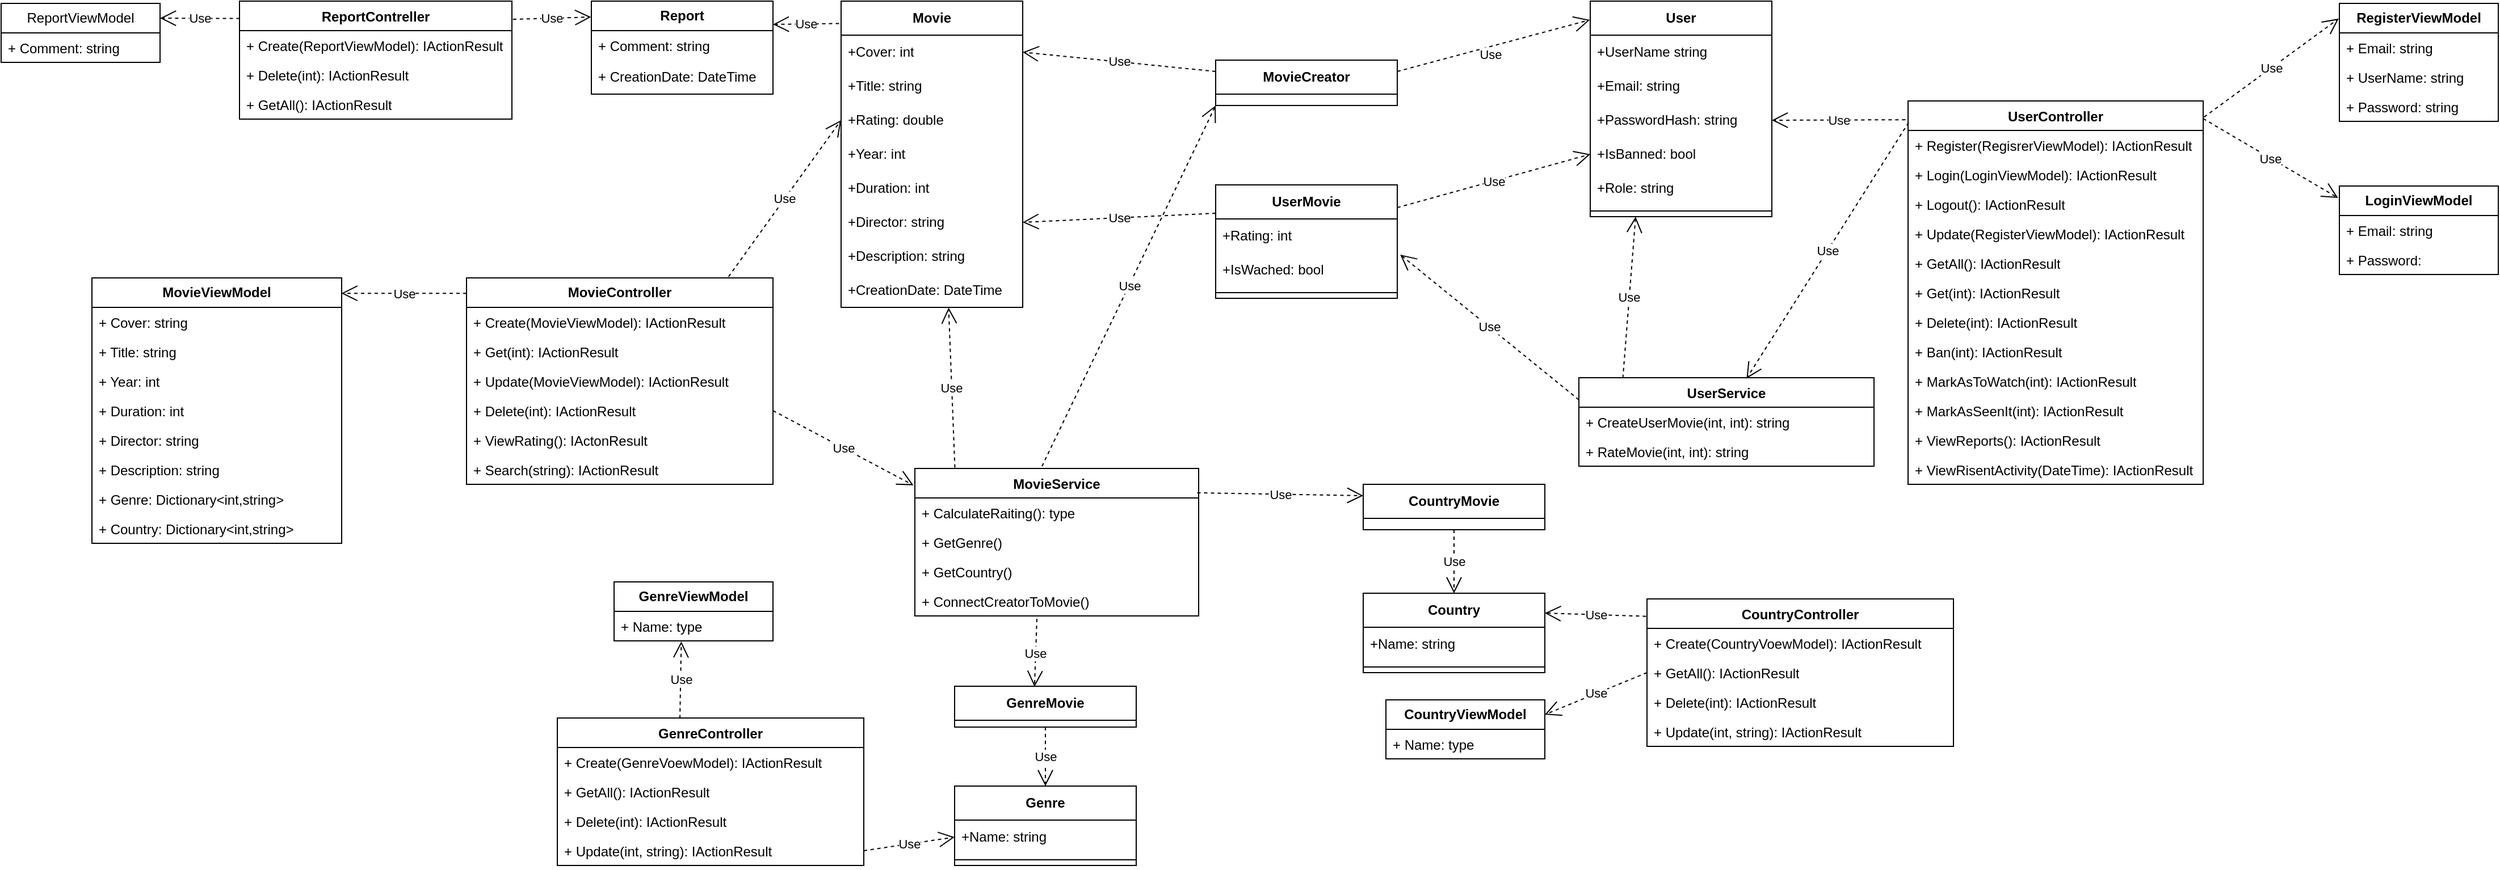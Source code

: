 <mxfile>
    <diagram id="dqAwI21ptG_BoxTXhNec" name="Page-1">
        <mxGraphModel dx="4028" dy="1878" grid="1" gridSize="10" guides="1" tooltips="1" connect="1" arrows="1" fold="1" page="1" pageScale="1" pageWidth="850" pageHeight="1100" math="0" shadow="0" adaptiveColors="simple">
            <root>
                <mxCell id="0"/>
                <mxCell id="1" parent="0"/>
                <mxCell id="2" value="&lt;b&gt;User&lt;/b&gt;" style="swimlane;fontStyle=0;childLayout=stackLayout;horizontal=1;startSize=30;horizontalStack=0;resizeParent=1;resizeParentMax=0;resizeLast=0;collapsible=1;marginBottom=0;whiteSpace=wrap;html=1;" parent="1" vertex="1">
                    <mxGeometry x="-520" y="-82" width="160" height="190" as="geometry"/>
                </mxCell>
                <mxCell id="4" value="+UserName string" style="text;strokeColor=none;fillColor=none;align=left;verticalAlign=middle;spacingLeft=4;spacingRight=4;overflow=hidden;points=[[0,0.5],[1,0.5]];portConstraint=eastwest;rotatable=0;whiteSpace=wrap;html=1;" parent="2" vertex="1">
                    <mxGeometry y="30" width="160" height="30" as="geometry"/>
                </mxCell>
                <mxCell id="6" value="+Email: string" style="text;strokeColor=none;fillColor=none;align=left;verticalAlign=middle;spacingLeft=4;spacingRight=4;overflow=hidden;points=[[0,0.5],[1,0.5]];portConstraint=eastwest;rotatable=0;whiteSpace=wrap;html=1;" parent="2" vertex="1">
                    <mxGeometry y="60" width="160" height="30" as="geometry"/>
                </mxCell>
                <mxCell id="5" value="+PasswordHash: string" style="text;strokeColor=none;fillColor=none;align=left;verticalAlign=middle;spacingLeft=4;spacingRight=4;overflow=hidden;points=[[0,0.5],[1,0.5]];portConstraint=eastwest;rotatable=0;whiteSpace=wrap;html=1;" parent="2" vertex="1">
                    <mxGeometry y="90" width="160" height="30" as="geometry"/>
                </mxCell>
                <mxCell id="7" value="+IsBanned: bool" style="text;strokeColor=none;fillColor=none;align=left;verticalAlign=middle;spacingLeft=4;spacingRight=4;overflow=hidden;points=[[0,0.5],[1,0.5]];portConstraint=eastwest;rotatable=0;whiteSpace=wrap;html=1;" parent="2" vertex="1">
                    <mxGeometry y="120" width="160" height="30" as="geometry"/>
                </mxCell>
                <mxCell id="28" value="+Role: string" style="text;strokeColor=none;fillColor=none;align=left;verticalAlign=middle;spacingLeft=4;spacingRight=4;overflow=hidden;points=[[0,0.5],[1,0.5]];portConstraint=eastwest;rotatable=0;whiteSpace=wrap;html=1;" parent="2" vertex="1">
                    <mxGeometry y="150" width="160" height="30" as="geometry"/>
                </mxCell>
                <mxCell id="66" value="" style="line;strokeWidth=1;rotatable=0;dashed=0;labelPosition=right;align=left;verticalAlign=middle;spacingTop=0;spacingLeft=6;points=[];portConstraint=eastwest;" parent="2" vertex="1">
                    <mxGeometry y="180" width="160" height="10" as="geometry"/>
                </mxCell>
                <mxCell id="8" value="&lt;b&gt;Movie&lt;/b&gt;" style="swimlane;fontStyle=0;childLayout=stackLayout;horizontal=1;startSize=30;horizontalStack=0;resizeParent=1;resizeParentMax=0;resizeLast=0;collapsible=1;marginBottom=0;whiteSpace=wrap;html=1;" parent="1" vertex="1">
                    <mxGeometry x="-1180" y="-82" width="160" height="270" as="geometry"/>
                </mxCell>
                <mxCell id="17" value="+Cover: int" style="text;strokeColor=none;fillColor=none;align=left;verticalAlign=middle;spacingLeft=4;spacingRight=4;overflow=hidden;points=[[0,0.5],[1,0.5]];portConstraint=eastwest;rotatable=0;whiteSpace=wrap;html=1;" parent="8" vertex="1">
                    <mxGeometry y="30" width="160" height="30" as="geometry"/>
                </mxCell>
                <mxCell id="10" value="+Title: string" style="text;strokeColor=none;fillColor=none;align=left;verticalAlign=middle;spacingLeft=4;spacingRight=4;overflow=hidden;points=[[0,0.5],[1,0.5]];portConstraint=eastwest;rotatable=0;whiteSpace=wrap;html=1;" parent="8" vertex="1">
                    <mxGeometry y="60" width="160" height="30" as="geometry"/>
                </mxCell>
                <mxCell id="16" value="+Rating: double" style="text;strokeColor=none;fillColor=none;align=left;verticalAlign=middle;spacingLeft=4;spacingRight=4;overflow=hidden;points=[[0,0.5],[1,0.5]];portConstraint=eastwest;rotatable=0;whiteSpace=wrap;html=1;" parent="8" vertex="1">
                    <mxGeometry y="90" width="160" height="30" as="geometry"/>
                </mxCell>
                <mxCell id="14" value="+Year: int" style="text;strokeColor=none;fillColor=none;align=left;verticalAlign=middle;spacingLeft=4;spacingRight=4;overflow=hidden;points=[[0,0.5],[1,0.5]];portConstraint=eastwest;rotatable=0;whiteSpace=wrap;html=1;" parent="8" vertex="1">
                    <mxGeometry y="120" width="160" height="30" as="geometry"/>
                </mxCell>
                <mxCell id="19" value="+Duration: int" style="text;strokeColor=none;fillColor=none;align=left;verticalAlign=middle;spacingLeft=4;spacingRight=4;overflow=hidden;points=[[0,0.5],[1,0.5]];portConstraint=eastwest;rotatable=0;whiteSpace=wrap;html=1;" parent="8" vertex="1">
                    <mxGeometry y="150" width="160" height="30" as="geometry"/>
                </mxCell>
                <mxCell id="13" value="+Director: string" style="text;strokeColor=none;fillColor=none;align=left;verticalAlign=middle;spacingLeft=4;spacingRight=4;overflow=hidden;points=[[0,0.5],[1,0.5]];portConstraint=eastwest;rotatable=0;whiteSpace=wrap;html=1;" parent="8" vertex="1">
                    <mxGeometry y="180" width="160" height="30" as="geometry"/>
                </mxCell>
                <mxCell id="11" value="+Description: string" style="text;strokeColor=none;fillColor=none;align=left;verticalAlign=middle;spacingLeft=4;spacingRight=4;overflow=hidden;points=[[0,0.5],[1,0.5]];portConstraint=eastwest;rotatable=0;whiteSpace=wrap;html=1;" parent="8" vertex="1">
                    <mxGeometry y="210" width="160" height="30" as="geometry"/>
                </mxCell>
                <mxCell id="171" value="+CreationDate: DateTime" style="text;strokeColor=none;fillColor=none;align=left;verticalAlign=middle;spacingLeft=4;spacingRight=4;overflow=hidden;points=[[0,0.5],[1,0.5]];portConstraint=eastwest;rotatable=0;whiteSpace=wrap;html=1;" parent="8" vertex="1">
                    <mxGeometry y="240" width="160" height="30" as="geometry"/>
                </mxCell>
                <mxCell id="20" value="&lt;b&gt;UserMovie&lt;/b&gt;" style="swimlane;fontStyle=0;childLayout=stackLayout;horizontal=1;startSize=30;horizontalStack=0;resizeParent=1;resizeParentMax=0;resizeLast=0;collapsible=1;marginBottom=0;whiteSpace=wrap;html=1;" parent="1" vertex="1">
                    <mxGeometry x="-850" y="80" width="160" height="100" as="geometry"/>
                </mxCell>
                <mxCell id="61" value="+Ra&lt;span style=&quot;background-color: transparent;&quot;&gt;ting: int&lt;/span&gt;" style="text;strokeColor=none;fillColor=none;align=left;verticalAlign=middle;spacingLeft=4;spacingRight=4;overflow=hidden;points=[[0,0.5],[1,0.5]];portConstraint=eastwest;rotatable=0;whiteSpace=wrap;html=1;" parent="20" vertex="1">
                    <mxGeometry y="30" width="160" height="30" as="geometry"/>
                </mxCell>
                <mxCell id="59" value="+IsWached: bool" style="text;strokeColor=none;fillColor=none;align=left;verticalAlign=middle;spacingLeft=4;spacingRight=4;overflow=hidden;points=[[0,0.5],[1,0.5]];portConstraint=eastwest;rotatable=0;whiteSpace=wrap;html=1;" parent="20" vertex="1">
                    <mxGeometry y="60" width="160" height="30" as="geometry"/>
                </mxCell>
                <mxCell id="84" value="" style="line;strokeWidth=1;rotatable=0;dashed=0;labelPosition=right;align=left;verticalAlign=middle;spacingTop=0;spacingLeft=6;points=[];portConstraint=eastwest;" parent="20" vertex="1">
                    <mxGeometry y="90" width="160" height="10" as="geometry"/>
                </mxCell>
                <mxCell id="33" value="&lt;b&gt;Genre&lt;/b&gt;" style="swimlane;fontStyle=0;childLayout=stackLayout;horizontal=1;startSize=30;horizontalStack=0;resizeParent=1;resizeParentMax=0;resizeLast=0;collapsible=1;marginBottom=0;whiteSpace=wrap;html=1;" parent="1" vertex="1">
                    <mxGeometry x="-1080" y="610" width="160" height="70" as="geometry"/>
                </mxCell>
                <mxCell id="35" value="+Name: string" style="text;strokeColor=none;fillColor=none;align=left;verticalAlign=middle;spacingLeft=4;spacingRight=4;overflow=hidden;points=[[0,0.5],[1,0.5]];portConstraint=eastwest;rotatable=0;whiteSpace=wrap;html=1;" parent="33" vertex="1">
                    <mxGeometry y="30" width="160" height="30" as="geometry"/>
                </mxCell>
                <mxCell id="91" value="" style="line;strokeWidth=1;rotatable=0;dashed=0;labelPosition=right;align=left;verticalAlign=middle;spacingTop=0;spacingLeft=6;points=[];portConstraint=eastwest;" parent="33" vertex="1">
                    <mxGeometry y="60" width="160" height="10" as="geometry"/>
                </mxCell>
                <mxCell id="98" value="&lt;b&gt;MovieController&lt;/b&gt;" style="swimlane;fontStyle=0;childLayout=stackLayout;horizontal=1;startSize=26;fillColor=none;horizontalStack=0;resizeParent=1;resizeParentMax=0;resizeLast=0;collapsible=1;marginBottom=0;whiteSpace=wrap;html=1;" parent="1" vertex="1">
                    <mxGeometry x="-1510" y="162" width="270" height="182" as="geometry"/>
                </mxCell>
                <mxCell id="99" value="+ Create(MovieViewModel): IActionResult" style="text;strokeColor=none;fillColor=none;align=left;verticalAlign=top;spacingLeft=4;spacingRight=4;overflow=hidden;rotatable=0;points=[[0,0.5],[1,0.5]];portConstraint=eastwest;whiteSpace=wrap;html=1;" parent="98" vertex="1">
                    <mxGeometry y="26" width="270" height="26" as="geometry"/>
                </mxCell>
                <mxCell id="100" value="+ Get(int): IActionResult" style="text;strokeColor=none;fillColor=none;align=left;verticalAlign=top;spacingLeft=4;spacingRight=4;overflow=hidden;rotatable=0;points=[[0,0.5],[1,0.5]];portConstraint=eastwest;whiteSpace=wrap;html=1;" parent="98" vertex="1">
                    <mxGeometry y="52" width="270" height="26" as="geometry"/>
                </mxCell>
                <mxCell id="101" value="+ Update(&lt;span style=&quot;color: rgb(0, 0, 0);&quot;&gt;MovieViewModel&lt;/span&gt;): IActionResult" style="text;strokeColor=none;fillColor=none;align=left;verticalAlign=top;spacingLeft=4;spacingRight=4;overflow=hidden;rotatable=0;points=[[0,0.5],[1,0.5]];portConstraint=eastwest;whiteSpace=wrap;html=1;" parent="98" vertex="1">
                    <mxGeometry y="78" width="270" height="26" as="geometry"/>
                </mxCell>
                <mxCell id="102" value="+ Delete&lt;span style=&quot;font-family: monospace; font-size: 0px; text-wrap-mode: nowrap;&quot;&gt;%3CmxGraphModel%3E%3Croot%3E%3CmxCell%20id%3D%220%22%2F%3E%3CmxCell%20id%3D%221%22%20parent%3D%220%22%2F%3E%3CmxCell%20id%3D%222%22%20value%3D%22%2B%20Update()%3A%20IActionResult%22%20style%3D%22text%3BstrokeColor%3Dnone%3BfillColor%3Dnone%3Balign%3Dleft%3BverticalAlign%3Dtop%3BspacingLeft%3D4%3BspacingRight%3D4%3Boverflow%3Dhidden%3Brotatable%3D0%3Bpoints%3D%5B%5B0%2C0.5%5D%2C%5B1%2C0.5%5D%5D%3BportConstraint%3Deastwest%3BwhiteSpace%3Dwrap%3Bhtml%3D1%3B%22%20vertex%3D%221%22%20parent%3D%221%22%3E%3CmxGeometry%20x%3D%22-800%22%20y%3D%22518%22%20width%3D%22160%22%20height%3D%2226%22%20as%3D%22geometry%22%2F%3E%3C%2FmxCell%3E%3C%2Froot%3E%3C%2FmxGraphModel%3E&lt;/span&gt;(int): IActionResult" style="text;strokeColor=none;fillColor=none;align=left;verticalAlign=top;spacingLeft=4;spacingRight=4;overflow=hidden;rotatable=0;points=[[0,0.5],[1,0.5]];portConstraint=eastwest;whiteSpace=wrap;html=1;" parent="98" vertex="1">
                    <mxGeometry y="104" width="270" height="26" as="geometry"/>
                </mxCell>
                <mxCell id="103" value="+ ViewRating(): IActonResult" style="text;strokeColor=none;fillColor=none;align=left;verticalAlign=top;spacingLeft=4;spacingRight=4;overflow=hidden;rotatable=0;points=[[0,0.5],[1,0.5]];portConstraint=eastwest;whiteSpace=wrap;html=1;" parent="98" vertex="1">
                    <mxGeometry y="130" width="270" height="26" as="geometry"/>
                </mxCell>
                <mxCell id="104" value="+ Search(string): IActionResult" style="text;strokeColor=none;fillColor=none;align=left;verticalAlign=top;spacingLeft=4;spacingRight=4;overflow=hidden;rotatable=0;points=[[0,0.5],[1,0.5]];portConstraint=eastwest;whiteSpace=wrap;html=1;" parent="98" vertex="1">
                    <mxGeometry y="156" width="270" height="26" as="geometry"/>
                </mxCell>
                <mxCell id="105" value="&lt;b&gt;MovieViewModel&lt;/b&gt;" style="swimlane;fontStyle=0;childLayout=stackLayout;horizontal=1;startSize=26;fillColor=none;horizontalStack=0;resizeParent=1;resizeParentMax=0;resizeLast=0;collapsible=1;marginBottom=0;whiteSpace=wrap;html=1;" parent="1" vertex="1">
                    <mxGeometry x="-1840" y="162" width="220" height="234" as="geometry"/>
                </mxCell>
                <mxCell id="106" value="+ Cover: string" style="text;strokeColor=none;fillColor=none;align=left;verticalAlign=top;spacingLeft=4;spacingRight=4;overflow=hidden;rotatable=0;points=[[0,0.5],[1,0.5]];portConstraint=eastwest;whiteSpace=wrap;html=1;" parent="105" vertex="1">
                    <mxGeometry y="26" width="220" height="26" as="geometry"/>
                </mxCell>
                <mxCell id="107" value="+ Title: string" style="text;strokeColor=none;fillColor=none;align=left;verticalAlign=top;spacingLeft=4;spacingRight=4;overflow=hidden;rotatable=0;points=[[0,0.5],[1,0.5]];portConstraint=eastwest;whiteSpace=wrap;html=1;" parent="105" vertex="1">
                    <mxGeometry y="52" width="220" height="26" as="geometry"/>
                </mxCell>
                <mxCell id="108" value="+ Year: int" style="text;strokeColor=none;fillColor=none;align=left;verticalAlign=top;spacingLeft=4;spacingRight=4;overflow=hidden;rotatable=0;points=[[0,0.5],[1,0.5]];portConstraint=eastwest;whiteSpace=wrap;html=1;" parent="105" vertex="1">
                    <mxGeometry y="78" width="220" height="26" as="geometry"/>
                </mxCell>
                <mxCell id="112" value="+ Duration: int" style="text;strokeColor=none;fillColor=none;align=left;verticalAlign=top;spacingLeft=4;spacingRight=4;overflow=hidden;rotatable=0;points=[[0,0.5],[1,0.5]];portConstraint=eastwest;whiteSpace=wrap;html=1;" parent="105" vertex="1">
                    <mxGeometry y="104" width="220" height="26" as="geometry"/>
                </mxCell>
                <mxCell id="113" value="+ Director: string" style="text;strokeColor=none;fillColor=none;align=left;verticalAlign=top;spacingLeft=4;spacingRight=4;overflow=hidden;rotatable=0;points=[[0,0.5],[1,0.5]];portConstraint=eastwest;whiteSpace=wrap;html=1;" parent="105" vertex="1">
                    <mxGeometry y="130" width="220" height="26" as="geometry"/>
                </mxCell>
                <mxCell id="114" value="+ Description: string" style="text;strokeColor=none;fillColor=none;align=left;verticalAlign=top;spacingLeft=4;spacingRight=4;overflow=hidden;rotatable=0;points=[[0,0.5],[1,0.5]];portConstraint=eastwest;whiteSpace=wrap;html=1;" parent="105" vertex="1">
                    <mxGeometry y="156" width="220" height="26" as="geometry"/>
                </mxCell>
                <mxCell id="116" value="+ Genre: Dictionary&amp;lt;int,string&amp;gt;" style="text;strokeColor=none;fillColor=none;align=left;verticalAlign=top;spacingLeft=4;spacingRight=4;overflow=hidden;rotatable=0;points=[[0,0.5],[1,0.5]];portConstraint=eastwest;whiteSpace=wrap;html=1;" parent="105" vertex="1">
                    <mxGeometry y="182" width="220" height="26" as="geometry"/>
                </mxCell>
                <mxCell id="117" value="+ Country: Dictionary&amp;lt;int,string&amp;gt;" style="text;strokeColor=none;fillColor=none;align=left;verticalAlign=top;spacingLeft=4;spacingRight=4;overflow=hidden;rotatable=0;points=[[0,0.5],[1,0.5]];portConstraint=eastwest;whiteSpace=wrap;html=1;" parent="105" vertex="1">
                    <mxGeometry y="208" width="220" height="26" as="geometry"/>
                </mxCell>
                <mxCell id="115" value="Use" style="endArrow=open;endSize=12;dashed=1;html=1;exitX=0;exitY=0.075;exitDx=0;exitDy=0;exitPerimeter=0;entryX=0.999;entryY=0.058;entryDx=0;entryDy=0;entryPerimeter=0;" parent="1" source="98" target="105" edge="1">
                    <mxGeometry width="160" relative="1" as="geometry">
                        <mxPoint x="-970" y="580" as="sourcePoint"/>
                        <mxPoint x="-810" y="580" as="targetPoint"/>
                    </mxGeometry>
                </mxCell>
                <mxCell id="118" value="Use" style="endArrow=open;endSize=12;dashed=1;html=1;exitX=0.855;exitY=-0.006;exitDx=0;exitDy=0;exitPerimeter=0;entryX=0;entryY=0.5;entryDx=0;entryDy=0;" parent="1" source="98" target="16" edge="1">
                    <mxGeometry width="160" relative="1" as="geometry">
                        <mxPoint x="-910" y="644" as="sourcePoint"/>
                        <mxPoint x="-1140" y="180" as="targetPoint"/>
                    </mxGeometry>
                </mxCell>
                <mxCell id="120" value="&lt;b&gt;GenreViewModel&lt;/b&gt;" style="swimlane;fontStyle=0;childLayout=stackLayout;horizontal=1;startSize=26;fillColor=none;horizontalStack=0;resizeParent=1;resizeParentMax=0;resizeLast=0;collapsible=1;marginBottom=0;whiteSpace=wrap;html=1;" parent="1" vertex="1">
                    <mxGeometry x="-1380" y="430" width="140" height="52" as="geometry"/>
                </mxCell>
                <mxCell id="121" value="+ Name: type" style="text;strokeColor=none;fillColor=none;align=left;verticalAlign=top;spacingLeft=4;spacingRight=4;overflow=hidden;rotatable=0;points=[[0,0.5],[1,0.5]];portConstraint=eastwest;whiteSpace=wrap;html=1;" parent="120" vertex="1">
                    <mxGeometry y="26" width="140" height="26" as="geometry"/>
                </mxCell>
                <mxCell id="124" value="GenreController" style="swimlane;fontStyle=1;align=center;verticalAlign=top;childLayout=stackLayout;horizontal=1;startSize=26;horizontalStack=0;resizeParent=1;resizeParentMax=0;resizeLast=0;collapsible=1;marginBottom=0;whiteSpace=wrap;html=1;" parent="1" vertex="1">
                    <mxGeometry x="-1430" y="550" width="270" height="130" as="geometry"/>
                </mxCell>
                <mxCell id="127" value="+ Create(GenreVoewModel): IActionResult" style="text;strokeColor=none;fillColor=none;align=left;verticalAlign=top;spacingLeft=4;spacingRight=4;overflow=hidden;rotatable=0;points=[[0,0.5],[1,0.5]];portConstraint=eastwest;whiteSpace=wrap;html=1;" parent="124" vertex="1">
                    <mxGeometry y="26" width="270" height="26" as="geometry"/>
                </mxCell>
                <mxCell id="129" value="+ GetAll(): IActionResult" style="text;strokeColor=none;fillColor=none;align=left;verticalAlign=top;spacingLeft=4;spacingRight=4;overflow=hidden;rotatable=0;points=[[0,0.5],[1,0.5]];portConstraint=eastwest;whiteSpace=wrap;html=1;" parent="124" vertex="1">
                    <mxGeometry y="52" width="270" height="26" as="geometry"/>
                </mxCell>
                <mxCell id="130" value="+ Delete(int): IActionResult" style="text;strokeColor=none;fillColor=none;align=left;verticalAlign=top;spacingLeft=4;spacingRight=4;overflow=hidden;rotatable=0;points=[[0,0.5],[1,0.5]];portConstraint=eastwest;whiteSpace=wrap;html=1;" parent="124" vertex="1">
                    <mxGeometry y="78" width="270" height="26" as="geometry"/>
                </mxCell>
                <mxCell id="131" value="+ Update(int, string): IActionResult" style="text;strokeColor=none;fillColor=none;align=left;verticalAlign=top;spacingLeft=4;spacingRight=4;overflow=hidden;rotatable=0;points=[[0,0.5],[1,0.5]];portConstraint=eastwest;whiteSpace=wrap;html=1;" parent="124" vertex="1">
                    <mxGeometry y="104" width="270" height="26" as="geometry"/>
                </mxCell>
                <mxCell id="132" value="Use" style="endArrow=open;endSize=12;dashed=1;html=1;exitX=1;exitY=0.5;exitDx=0;exitDy=0;entryX=0;entryY=0.5;entryDx=0;entryDy=0;" parent="1" source="131" target="35" edge="1">
                    <mxGeometry width="160" relative="1" as="geometry">
                        <mxPoint x="-680" y="650" as="sourcePoint"/>
                        <mxPoint x="-520" y="650" as="targetPoint"/>
                    </mxGeometry>
                </mxCell>
                <mxCell id="134" value="Use" style="endArrow=open;endSize=12;dashed=1;html=1;exitX=0.4;exitY=0.003;exitDx=0;exitDy=0;exitPerimeter=0;entryX=0.423;entryY=1.021;entryDx=0;entryDy=0;entryPerimeter=0;" parent="1" source="124" target="121" edge="1">
                    <mxGeometry width="160" relative="1" as="geometry">
                        <mxPoint x="-799" y="696" as="sourcePoint"/>
                        <mxPoint x="-740" y="570" as="targetPoint"/>
                    </mxGeometry>
                </mxCell>
                <mxCell id="136" value="&lt;b&gt;Country&lt;/b&gt;" style="swimlane;fontStyle=0;childLayout=stackLayout;horizontal=1;startSize=30;horizontalStack=0;resizeParent=1;resizeParentMax=0;resizeLast=0;collapsible=1;marginBottom=0;whiteSpace=wrap;html=1;" parent="1" vertex="1">
                    <mxGeometry x="-720" y="440" width="160" height="70" as="geometry"/>
                </mxCell>
                <mxCell id="137" value="+Name: string" style="text;strokeColor=none;fillColor=none;align=left;verticalAlign=middle;spacingLeft=4;spacingRight=4;overflow=hidden;points=[[0,0.5],[1,0.5]];portConstraint=eastwest;rotatable=0;whiteSpace=wrap;html=1;" parent="136" vertex="1">
                    <mxGeometry y="30" width="160" height="30" as="geometry"/>
                </mxCell>
                <mxCell id="138" value="" style="line;strokeWidth=1;rotatable=0;dashed=0;labelPosition=right;align=left;verticalAlign=middle;spacingTop=0;spacingLeft=6;points=[];portConstraint=eastwest;" parent="136" vertex="1">
                    <mxGeometry y="60" width="160" height="10" as="geometry"/>
                </mxCell>
                <mxCell id="139" value="&lt;b&gt;CountryViewModel&lt;/b&gt;" style="swimlane;fontStyle=0;childLayout=stackLayout;horizontal=1;startSize=26;fillColor=none;horizontalStack=0;resizeParent=1;resizeParentMax=0;resizeLast=0;collapsible=1;marginBottom=0;whiteSpace=wrap;html=1;" parent="1" vertex="1">
                    <mxGeometry x="-700" y="534" width="140" height="52" as="geometry"/>
                </mxCell>
                <mxCell id="140" value="+ Name: type" style="text;strokeColor=none;fillColor=none;align=left;verticalAlign=top;spacingLeft=4;spacingRight=4;overflow=hidden;rotatable=0;points=[[0,0.5],[1,0.5]];portConstraint=eastwest;whiteSpace=wrap;html=1;" parent="139" vertex="1">
                    <mxGeometry y="26" width="140" height="26" as="geometry"/>
                </mxCell>
                <mxCell id="141" value="CountryController" style="swimlane;fontStyle=1;align=center;verticalAlign=top;childLayout=stackLayout;horizontal=1;startSize=26;horizontalStack=0;resizeParent=1;resizeParentMax=0;resizeLast=0;collapsible=1;marginBottom=0;whiteSpace=wrap;html=1;" parent="1" vertex="1">
                    <mxGeometry x="-470" y="445" width="270" height="130" as="geometry"/>
                </mxCell>
                <mxCell id="142" value="+ Create(CountryVoewModel): IActionResult" style="text;strokeColor=none;fillColor=none;align=left;verticalAlign=top;spacingLeft=4;spacingRight=4;overflow=hidden;rotatable=0;points=[[0,0.5],[1,0.5]];portConstraint=eastwest;whiteSpace=wrap;html=1;" parent="141" vertex="1">
                    <mxGeometry y="26" width="270" height="26" as="geometry"/>
                </mxCell>
                <mxCell id="143" value="+ GetAll(): IActionResult" style="text;strokeColor=none;fillColor=none;align=left;verticalAlign=top;spacingLeft=4;spacingRight=4;overflow=hidden;rotatable=0;points=[[0,0.5],[1,0.5]];portConstraint=eastwest;whiteSpace=wrap;html=1;" parent="141" vertex="1">
                    <mxGeometry y="52" width="270" height="26" as="geometry"/>
                </mxCell>
                <mxCell id="144" value="+ Delete(int): IActionResult" style="text;strokeColor=none;fillColor=none;align=left;verticalAlign=top;spacingLeft=4;spacingRight=4;overflow=hidden;rotatable=0;points=[[0,0.5],[1,0.5]];portConstraint=eastwest;whiteSpace=wrap;html=1;" parent="141" vertex="1">
                    <mxGeometry y="78" width="270" height="26" as="geometry"/>
                </mxCell>
                <mxCell id="145" value="+ Update(int, string): IActionResult" style="text;strokeColor=none;fillColor=none;align=left;verticalAlign=top;spacingLeft=4;spacingRight=4;overflow=hidden;rotatable=0;points=[[0,0.5],[1,0.5]];portConstraint=eastwest;whiteSpace=wrap;html=1;" parent="141" vertex="1">
                    <mxGeometry y="104" width="270" height="26" as="geometry"/>
                </mxCell>
                <mxCell id="146" value="Use" style="endArrow=open;endSize=12;dashed=1;html=1;exitX=-0.003;exitY=0.118;exitDx=0;exitDy=0;exitPerimeter=0;entryX=1;entryY=0.25;entryDx=0;entryDy=0;" parent="1" source="141" target="136" edge="1">
                    <mxGeometry width="160" relative="1" as="geometry">
                        <mxPoint x="-470" y="744" as="sourcePoint"/>
                        <mxPoint x="-310" y="744" as="targetPoint"/>
                    </mxGeometry>
                </mxCell>
                <mxCell id="147" value="Use" style="endArrow=open;endSize=12;dashed=1;html=1;exitX=0;exitY=0.5;exitDx=0;exitDy=0;entryX=1;entryY=0.25;entryDx=0;entryDy=0;" parent="1" source="143" target="139" edge="1">
                    <mxGeometry width="160" relative="1" as="geometry">
                        <mxPoint x="-589" y="790" as="sourcePoint"/>
                        <mxPoint x="-20" y="584" as="targetPoint"/>
                    </mxGeometry>
                </mxCell>
                <mxCell id="148" value="&lt;b&gt;LoginViewModel&lt;/b&gt;" style="swimlane;fontStyle=0;childLayout=stackLayout;horizontal=1;startSize=26;fillColor=none;horizontalStack=0;resizeParent=1;resizeParentMax=0;resizeLast=0;collapsible=1;marginBottom=0;whiteSpace=wrap;html=1;" parent="1" vertex="1">
                    <mxGeometry x="140" y="81" width="140" height="78" as="geometry"/>
                </mxCell>
                <mxCell id="149" value="+ Email: string" style="text;strokeColor=none;fillColor=none;align=left;verticalAlign=top;spacingLeft=4;spacingRight=4;overflow=hidden;rotatable=0;points=[[0,0.5],[1,0.5]];portConstraint=eastwest;whiteSpace=wrap;html=1;" parent="148" vertex="1">
                    <mxGeometry y="26" width="140" height="26" as="geometry"/>
                </mxCell>
                <mxCell id="150" value="+ Password:&amp;nbsp;" style="text;strokeColor=none;fillColor=none;align=left;verticalAlign=top;spacingLeft=4;spacingRight=4;overflow=hidden;rotatable=0;points=[[0,0.5],[1,0.5]];portConstraint=eastwest;whiteSpace=wrap;html=1;" parent="148" vertex="1">
                    <mxGeometry y="52" width="140" height="26" as="geometry"/>
                </mxCell>
                <mxCell id="152" value="&lt;b&gt;RegisterViewModel&lt;/b&gt;" style="swimlane;fontStyle=0;childLayout=stackLayout;horizontal=1;startSize=26;fillColor=none;horizontalStack=0;resizeParent=1;resizeParentMax=0;resizeLast=0;collapsible=1;marginBottom=0;whiteSpace=wrap;html=1;" parent="1" vertex="1">
                    <mxGeometry x="140" y="-80" width="140" height="104" as="geometry"/>
                </mxCell>
                <mxCell id="153" value="+ Email: string&amp;nbsp;" style="text;strokeColor=none;fillColor=none;align=left;verticalAlign=top;spacingLeft=4;spacingRight=4;overflow=hidden;rotatable=0;points=[[0,0.5],[1,0.5]];portConstraint=eastwest;whiteSpace=wrap;html=1;" parent="152" vertex="1">
                    <mxGeometry y="26" width="140" height="26" as="geometry"/>
                </mxCell>
                <mxCell id="154" value="+ UserName: string" style="text;strokeColor=none;fillColor=none;align=left;verticalAlign=top;spacingLeft=4;spacingRight=4;overflow=hidden;rotatable=0;points=[[0,0.5],[1,0.5]];portConstraint=eastwest;whiteSpace=wrap;html=1;" parent="152" vertex="1">
                    <mxGeometry y="52" width="140" height="26" as="geometry"/>
                </mxCell>
                <mxCell id="155" value="+ Password: string" style="text;strokeColor=none;fillColor=none;align=left;verticalAlign=top;spacingLeft=4;spacingRight=4;overflow=hidden;rotatable=0;points=[[0,0.5],[1,0.5]];portConstraint=eastwest;whiteSpace=wrap;html=1;" parent="152" vertex="1">
                    <mxGeometry y="78" width="140" height="26" as="geometry"/>
                </mxCell>
                <mxCell id="156" value="UserController" style="swimlane;fontStyle=1;align=center;verticalAlign=top;childLayout=stackLayout;horizontal=1;startSize=26;horizontalStack=0;resizeParent=1;resizeParentMax=0;resizeLast=0;collapsible=1;marginBottom=0;whiteSpace=wrap;html=1;" parent="1" vertex="1">
                    <mxGeometry x="-240" y="6" width="260" height="338" as="geometry"/>
                </mxCell>
                <mxCell id="159" value="+ Register(RegisrerViewModel): IActionResult" style="text;strokeColor=none;fillColor=none;align=left;verticalAlign=top;spacingLeft=4;spacingRight=4;overflow=hidden;rotatable=0;points=[[0,0.5],[1,0.5]];portConstraint=eastwest;whiteSpace=wrap;html=1;" parent="156" vertex="1">
                    <mxGeometry y="26" width="260" height="26" as="geometry"/>
                </mxCell>
                <mxCell id="160" value="+ Login(LoginViewModel): IActionResult" style="text;strokeColor=none;fillColor=none;align=left;verticalAlign=top;spacingLeft=4;spacingRight=4;overflow=hidden;rotatable=0;points=[[0,0.5],[1,0.5]];portConstraint=eastwest;whiteSpace=wrap;html=1;" parent="156" vertex="1">
                    <mxGeometry y="52" width="260" height="26" as="geometry"/>
                </mxCell>
                <mxCell id="168" value="+ Logout(): IActionResult" style="text;strokeColor=none;fillColor=none;align=left;verticalAlign=top;spacingLeft=4;spacingRight=4;overflow=hidden;rotatable=0;points=[[0,0.5],[1,0.5]];portConstraint=eastwest;whiteSpace=wrap;html=1;" parent="156" vertex="1">
                    <mxGeometry y="78" width="260" height="26" as="geometry"/>
                </mxCell>
                <mxCell id="161" value="+ Update(RegisterViewModel): IActionResult" style="text;strokeColor=none;fillColor=none;align=left;verticalAlign=top;spacingLeft=4;spacingRight=4;overflow=hidden;rotatable=0;points=[[0,0.5],[1,0.5]];portConstraint=eastwest;whiteSpace=wrap;html=1;" parent="156" vertex="1">
                    <mxGeometry y="104" width="260" height="26" as="geometry"/>
                </mxCell>
                <mxCell id="162" value="+ GetAll(): IActionResult" style="text;strokeColor=none;fillColor=none;align=left;verticalAlign=top;spacingLeft=4;spacingRight=4;overflow=hidden;rotatable=0;points=[[0,0.5],[1,0.5]];portConstraint=eastwest;whiteSpace=wrap;html=1;" parent="156" vertex="1">
                    <mxGeometry y="130" width="260" height="26" as="geometry"/>
                </mxCell>
                <mxCell id="163" value="+ Get(int&lt;span style=&quot;font-family: monospace; font-size: 0px; text-wrap-mode: nowrap;&quot;&gt;%3CmxGraphModel%3E%3Croot%3E%3CmxCell%20id%3D%220%22%2F%3E%3CmxCell%20id%3D%221%22%20parent%3D%220%22%2F%3E%3CmxCell%20id%3D%222%22%20value%3D%22%2B%20GetAll()%3A%20IActionResult%22%20style%3D%22text%3BstrokeColor%3Dnone%3BfillColor%3Dnone%3Balign%3Dleft%3BverticalAlign%3Dtop%3BspacingLeft%3D4%3BspacingRight%3D4%3Boverflow%3Dhidden%3Brotatable%3D0%3Bpoints%3D%5B%5B0%2C0.5%5D%2C%5B1%2C0.5%5D%5D%3BportConstraint%3Deastwest%3BwhiteSpace%3Dwrap%3Bhtml%3D1%3B%22%20vertex%3D%221%22%20parent%3D%221%22%3E%3CmxGeometry%20x%3D%22-400%22%20y%3D%22224%22%20width%3D%22260%22%20height%3D%2226%22%20as%3D%22geometry%22%2F%3E%3C%2FmxCell%3E%3C%2Froot%3E%3C%2FmxGraphModel%3E&lt;/span&gt;): IActionResult" style="text;strokeColor=none;fillColor=none;align=left;verticalAlign=top;spacingLeft=4;spacingRight=4;overflow=hidden;rotatable=0;points=[[0,0.5],[1,0.5]];portConstraint=eastwest;whiteSpace=wrap;html=1;" parent="156" vertex="1">
                    <mxGeometry y="156" width="260" height="26" as="geometry"/>
                </mxCell>
                <mxCell id="164" value="+ Delete(int): IActionResult" style="text;strokeColor=none;fillColor=none;align=left;verticalAlign=top;spacingLeft=4;spacingRight=4;overflow=hidden;rotatable=0;points=[[0,0.5],[1,0.5]];portConstraint=eastwest;whiteSpace=wrap;html=1;" parent="156" vertex="1">
                    <mxGeometry y="182" width="260" height="26" as="geometry"/>
                </mxCell>
                <mxCell id="165" value="+ Ban(int): IActionResult" style="text;strokeColor=none;fillColor=none;align=left;verticalAlign=top;spacingLeft=4;spacingRight=4;overflow=hidden;rotatable=0;points=[[0,0.5],[1,0.5]];portConstraint=eastwest;whiteSpace=wrap;html=1;" parent="156" vertex="1">
                    <mxGeometry y="208" width="260" height="26" as="geometry"/>
                </mxCell>
                <mxCell id="166" value="+ MarkAsToWatch(int): IActionResult" style="text;strokeColor=none;fillColor=none;align=left;verticalAlign=top;spacingLeft=4;spacingRight=4;overflow=hidden;rotatable=0;points=[[0,0.5],[1,0.5]];portConstraint=eastwest;whiteSpace=wrap;html=1;" parent="156" vertex="1">
                    <mxGeometry y="234" width="260" height="26" as="geometry"/>
                </mxCell>
                <mxCell id="167" value="+ MarkAsSeenIt(int): IActionResult" style="text;strokeColor=none;fillColor=none;align=left;verticalAlign=top;spacingLeft=4;spacingRight=4;overflow=hidden;rotatable=0;points=[[0,0.5],[1,0.5]];portConstraint=eastwest;whiteSpace=wrap;html=1;" parent="156" vertex="1">
                    <mxGeometry y="260" width="260" height="26" as="geometry"/>
                </mxCell>
                <mxCell id="169" value="+ ViewReports(): IActionResult" style="text;strokeColor=none;fillColor=none;align=left;verticalAlign=top;spacingLeft=4;spacingRight=4;overflow=hidden;rotatable=0;points=[[0,0.5],[1,0.5]];portConstraint=eastwest;whiteSpace=wrap;html=1;" parent="156" vertex="1">
                    <mxGeometry y="286" width="260" height="26" as="geometry"/>
                </mxCell>
                <mxCell id="170" value="+ ViewRisentActivity(DateTime): IActionResult" style="text;strokeColor=none;fillColor=none;align=left;verticalAlign=top;spacingLeft=4;spacingRight=4;overflow=hidden;rotatable=0;points=[[0,0.5],[1,0.5]];portConstraint=eastwest;whiteSpace=wrap;html=1;" parent="156" vertex="1">
                    <mxGeometry y="312" width="260" height="26" as="geometry"/>
                </mxCell>
                <mxCell id="172" value="Use" style="endArrow=open;endSize=12;dashed=1;html=1;exitX=1.003;exitY=0.042;exitDx=0;exitDy=0;exitPerimeter=0;entryX=-0.004;entryY=0.129;entryDx=0;entryDy=0;entryPerimeter=0;" parent="1" source="156" target="152" edge="1">
                    <mxGeometry width="160" relative="1" as="geometry">
                        <mxPoint x="180" y="2" as="sourcePoint"/>
                        <mxPoint x="320" y="-28" as="targetPoint"/>
                    </mxGeometry>
                </mxCell>
                <mxCell id="173" value="Use" style="endArrow=open;endSize=12;dashed=1;html=1;exitX=1;exitY=0.046;exitDx=0;exitDy=0;exitPerimeter=0;entryX=-0.008;entryY=0.135;entryDx=0;entryDy=0;entryPerimeter=0;" parent="1" source="156" target="148" edge="1">
                    <mxGeometry width="160" relative="1" as="geometry">
                        <mxPoint x="171" y="-14" as="sourcePoint"/>
                        <mxPoint x="269" y="-57" as="targetPoint"/>
                    </mxGeometry>
                </mxCell>
                <mxCell id="174" value="Use" style="endArrow=open;endSize=12;dashed=1;html=1;exitX=-0.009;exitY=0.049;exitDx=0;exitDy=0;entryX=1;entryY=0.5;entryDx=0;entryDy=0;exitPerimeter=0;" parent="1" source="156" target="5" edge="1">
                    <mxGeometry width="160" relative="1" as="geometry">
                        <mxPoint x="-59" y="146" as="sourcePoint"/>
                        <mxPoint x="39" y="103" as="targetPoint"/>
                    </mxGeometry>
                </mxCell>
                <mxCell id="176" value="Use" style="endArrow=open;endSize=12;dashed=1;html=1;exitX=0;exitY=0.25;exitDx=0;exitDy=0;entryX=1.016;entryY=1.048;entryDx=0;entryDy=0;entryPerimeter=0;" parent="1" source="196" target="61" edge="1">
                    <mxGeometry width="160" relative="1" as="geometry">
                        <mxPoint x="-780" y="220" as="sourcePoint"/>
                        <mxPoint x="-690" y="220" as="targetPoint"/>
                    </mxGeometry>
                </mxCell>
                <mxCell id="177" value="&lt;b&gt;GenreMovie&lt;/b&gt;" style="swimlane;fontStyle=0;childLayout=stackLayout;horizontal=1;startSize=30;horizontalStack=0;resizeParent=1;resizeParentMax=0;resizeLast=0;collapsible=1;marginBottom=0;whiteSpace=wrap;html=1;" parent="1" vertex="1">
                    <mxGeometry x="-1080" y="522" width="160" height="36" as="geometry"/>
                </mxCell>
                <mxCell id="180" value="&lt;b&gt;CountryMovie&lt;/b&gt;" style="swimlane;fontStyle=0;childLayout=stackLayout;horizontal=1;startSize=30;horizontalStack=0;resizeParent=1;resizeParentMax=0;resizeLast=0;collapsible=1;marginBottom=0;whiteSpace=wrap;html=1;" parent="1" vertex="1">
                    <mxGeometry x="-720" y="344" width="160" height="40" as="geometry"/>
                </mxCell>
                <mxCell id="181" value="Use" style="endArrow=open;endSize=12;dashed=1;html=1;exitX=0.43;exitY=1.098;exitDx=0;exitDy=0;entryX=0.44;entryY=0.015;entryDx=0;entryDy=0;exitPerimeter=0;entryPerimeter=0;" parent="1" source="203" target="177" edge="1">
                    <mxGeometry width="160" relative="1" as="geometry">
                        <mxPoint x="-739" y="157" as="sourcePoint"/>
                        <mxPoint x="-581" y="156" as="targetPoint"/>
                    </mxGeometry>
                </mxCell>
                <mxCell id="183" value="Use" style="endArrow=open;endSize=12;dashed=1;html=1;exitX=0.5;exitY=1;exitDx=0;exitDy=0;entryX=0.5;entryY=0;entryDx=0;entryDy=0;" parent="1" source="177" target="33" edge="1">
                    <mxGeometry width="160" relative="1" as="geometry">
                        <mxPoint x="-719" y="177" as="sourcePoint"/>
                        <mxPoint x="-561" y="176" as="targetPoint"/>
                    </mxGeometry>
                </mxCell>
                <mxCell id="184" value="Use" style="endArrow=open;endSize=12;dashed=1;html=1;exitX=0.5;exitY=1;exitDx=0;exitDy=0;" parent="1" source="180" target="136" edge="1">
                    <mxGeometry width="160" relative="1" as="geometry">
                        <mxPoint x="-799" y="227" as="sourcePoint"/>
                        <mxPoint x="-641" y="226" as="targetPoint"/>
                    </mxGeometry>
                </mxCell>
                <mxCell id="185" value="MovieService" style="swimlane;fontStyle=1;align=center;verticalAlign=top;childLayout=stackLayout;horizontal=1;startSize=26;horizontalStack=0;resizeParent=1;resizeParentMax=0;resizeLast=0;collapsible=1;marginBottom=0;whiteSpace=wrap;html=1;" parent="1" vertex="1">
                    <mxGeometry x="-1115" y="330" width="250" height="130" as="geometry"/>
                </mxCell>
                <mxCell id="188" value="+ CalculateRaiting(): type" style="text;strokeColor=none;fillColor=none;align=left;verticalAlign=top;spacingLeft=4;spacingRight=4;overflow=hidden;rotatable=0;points=[[0,0.5],[1,0.5]];portConstraint=eastwest;whiteSpace=wrap;html=1;" parent="185" vertex="1">
                    <mxGeometry y="26" width="250" height="26" as="geometry"/>
                </mxCell>
                <mxCell id="189" value="&lt;span style=&quot;color: rgb(0, 0, 0);&quot;&gt;+ GetGenre()&lt;/span&gt;" style="text;strokeColor=none;fillColor=none;align=left;verticalAlign=top;spacingLeft=4;spacingRight=4;overflow=hidden;rotatable=0;points=[[0,0.5],[1,0.5]];portConstraint=eastwest;whiteSpace=wrap;html=1;" parent="185" vertex="1">
                    <mxGeometry y="52" width="250" height="26" as="geometry"/>
                </mxCell>
                <mxCell id="191" value="&lt;span style=&quot;color: rgb(0, 0, 0);&quot;&gt;+ GetCountry()&lt;/span&gt;" style="text;strokeColor=none;fillColor=none;align=left;verticalAlign=top;spacingLeft=4;spacingRight=4;overflow=hidden;rotatable=0;points=[[0,0.5],[1,0.5]];portConstraint=eastwest;whiteSpace=wrap;html=1;" parent="185" vertex="1">
                    <mxGeometry y="78" width="250" height="26" as="geometry"/>
                </mxCell>
                <mxCell id="203" value="&lt;span style=&quot;color: rgb(0, 0, 0);&quot;&gt;+ ConnectCreatorToMovie()&lt;/span&gt;" style="text;strokeColor=none;fillColor=none;align=left;verticalAlign=top;spacingLeft=4;spacingRight=4;overflow=hidden;rotatable=0;points=[[0,0.5],[1,0.5]];portConstraint=eastwest;whiteSpace=wrap;html=1;" parent="185" vertex="1">
                    <mxGeometry y="104" width="250" height="26" as="geometry"/>
                </mxCell>
                <mxCell id="192" value="Use" style="endArrow=open;endSize=12;dashed=1;html=1;exitX=0.448;exitY=-0.015;exitDx=0;exitDy=0;exitPerimeter=0;entryX=0;entryY=1;entryDx=0;entryDy=0;" parent="1" source="185" target="227" edge="1">
                    <mxGeometry width="160" relative="1" as="geometry">
                        <mxPoint x="-1147" y="440" as="sourcePoint"/>
                        <mxPoint x="-952" y="490" as="targetPoint"/>
                    </mxGeometry>
                </mxCell>
                <mxCell id="193" value="Use" style="endArrow=open;endSize=12;dashed=1;html=1;exitX=0.141;exitY=-0.006;exitDx=0;exitDy=0;exitPerimeter=0;entryX=0.592;entryY=1.004;entryDx=0;entryDy=0;entryPerimeter=0;" parent="1" source="185" target="171" edge="1">
                    <mxGeometry width="160" relative="1" as="geometry">
                        <mxPoint x="-1160" y="430" as="sourcePoint"/>
                        <mxPoint x="-1060" y="230" as="targetPoint"/>
                    </mxGeometry>
                </mxCell>
                <mxCell id="194" value="Use" style="endArrow=open;endSize=12;dashed=1;html=1;entryX=0;entryY=0.25;entryDx=0;entryDy=0;exitX=0.995;exitY=0.165;exitDx=0;exitDy=0;exitPerimeter=0;" parent="1" source="185" target="180" edge="1">
                    <mxGeometry width="160" relative="1" as="geometry">
                        <mxPoint x="-900" y="370" as="sourcePoint"/>
                        <mxPoint x="-782" y="474" as="targetPoint"/>
                    </mxGeometry>
                </mxCell>
                <mxCell id="195" value="Use" style="endArrow=open;endSize=12;dashed=1;html=1;exitX=1;exitY=0.5;exitDx=0;exitDy=0;entryX=-0.005;entryY=0.114;entryDx=0;entryDy=0;entryPerimeter=0;" parent="1" source="102" target="185" edge="1">
                    <mxGeometry width="160" relative="1" as="geometry">
                        <mxPoint x="-1483.11" y="302.312" as="sourcePoint"/>
                        <mxPoint x="-1660" y="225" as="targetPoint"/>
                    </mxGeometry>
                </mxCell>
                <mxCell id="196" value="UserService" style="swimlane;fontStyle=1;align=center;verticalAlign=top;childLayout=stackLayout;horizontal=1;startSize=26;horizontalStack=0;resizeParent=1;resizeParentMax=0;resizeLast=0;collapsible=1;marginBottom=0;whiteSpace=wrap;html=1;" parent="1" vertex="1">
                    <mxGeometry x="-530" y="250" width="260" height="78" as="geometry"/>
                </mxCell>
                <mxCell id="199" value="+ CreateUserMovie(int, int): string" style="text;strokeColor=none;fillColor=none;align=left;verticalAlign=top;spacingLeft=4;spacingRight=4;overflow=hidden;rotatable=0;points=[[0,0.5],[1,0.5]];portConstraint=eastwest;whiteSpace=wrap;html=1;" parent="196" vertex="1">
                    <mxGeometry y="26" width="260" height="26" as="geometry"/>
                </mxCell>
                <mxCell id="201" value="+ RateMovie(int, int): string" style="text;strokeColor=none;fillColor=none;align=left;verticalAlign=top;spacingLeft=4;spacingRight=4;overflow=hidden;rotatable=0;points=[[0,0.5],[1,0.5]];portConstraint=eastwest;whiteSpace=wrap;html=1;" parent="196" vertex="1">
                    <mxGeometry y="52" width="260" height="26" as="geometry"/>
                </mxCell>
                <mxCell id="200" value="Use" style="endArrow=open;endSize=12;dashed=1;html=1;exitX=0.149;exitY=0.004;exitDx=0;exitDy=0;entryX=0.25;entryY=1;entryDx=0;entryDy=0;exitPerimeter=0;" parent="1" source="196" target="2" edge="1">
                    <mxGeometry width="160" relative="1" as="geometry">
                        <mxPoint x="-760" y="385" as="sourcePoint"/>
                        <mxPoint x="-729.68" y="260.39" as="targetPoint"/>
                    </mxGeometry>
                </mxCell>
                <mxCell id="202" value="Use" style="endArrow=open;endSize=12;dashed=1;html=1;exitX=0.002;exitY=0.056;exitDx=0;exitDy=0;exitPerimeter=0;entryX=0.568;entryY=0.01;entryDx=0;entryDy=0;entryPerimeter=0;" parent="1" source="156" target="196" edge="1">
                    <mxGeometry width="160" relative="1" as="geometry">
                        <mxPoint x="-461" y="191" as="sourcePoint"/>
                        <mxPoint x="-580" y="61" as="targetPoint"/>
                    </mxGeometry>
                </mxCell>
                <mxCell id="204" value="&lt;b&gt;Report&lt;/b&gt;" style="swimlane;fontStyle=0;childLayout=stackLayout;horizontal=1;startSize=26;fillColor=none;horizontalStack=0;resizeParent=1;resizeParentMax=0;resizeLast=0;collapsible=1;marginBottom=0;whiteSpace=wrap;html=1;" parent="1" vertex="1">
                    <mxGeometry x="-1400" y="-82" width="160" height="82" as="geometry"/>
                </mxCell>
                <mxCell id="205" value="+ Comment: string&amp;nbsp;" style="text;strokeColor=none;fillColor=none;align=left;verticalAlign=top;spacingLeft=4;spacingRight=4;overflow=hidden;rotatable=0;points=[[0,0.5],[1,0.5]];portConstraint=eastwest;whiteSpace=wrap;html=1;" parent="204" vertex="1">
                    <mxGeometry y="26" width="160" height="26" as="geometry"/>
                </mxCell>
                <mxCell id="209" value="+ CreationDate: DateTime" style="text;strokeColor=none;fillColor=none;align=left;verticalAlign=middle;spacingLeft=4;spacingRight=4;overflow=hidden;points=[[0,0.5],[1,0.5]];portConstraint=eastwest;rotatable=0;whiteSpace=wrap;html=1;" parent="204" vertex="1">
                    <mxGeometry y="52" width="160" height="30" as="geometry"/>
                </mxCell>
                <mxCell id="214" value="ReportContreller" style="swimlane;fontStyle=1;align=center;verticalAlign=top;childLayout=stackLayout;horizontal=1;startSize=26;horizontalStack=0;resizeParent=1;resizeParentMax=0;resizeLast=0;collapsible=1;marginBottom=0;whiteSpace=wrap;html=1;" parent="1" vertex="1">
                    <mxGeometry x="-1710" y="-82" width="240" height="104" as="geometry"/>
                </mxCell>
                <mxCell id="218" value="+ Create(ReportViewModel): IActionResult&lt;span style=&quot;font-family: monospace; font-size: 0px; text-wrap-mode: nowrap;&quot;&gt;%3CmxGraphModel%3E%3Croot%3E%3CmxCell%20id%3D%220%22%2F%3E%3CmxCell%20id%3D%221%22%20parent%3D%220%22%2F%3E%3CmxCell%20id%3D%222%22%20value%3D%22%2BCreationDate%3A%20DateTime%22%20style%3D%22text%3BstrokeColor%3Dnone%3BfillColor%3Dnone%3Balign%3Dleft%3BverticalAlign%3Dmiddle%3BspacingLeft%3D4%3BspacingRight%3D4%3Boverflow%3Dhidden%3Bpoints%3D%5B%5B0%2C0.5%5D%2C%5B1%2C0.5%5D%5D%3BportConstraint%3Deastwest%3Brotatable%3D0%3BwhiteSpace%3Dwrap%3Bhtml%3D1%3B%22%20vertex%3D%221%22%20parent%3D%221%22%3E%3CmxGeometry%20x%3D%22-1260%22%20y%3D%22334%22%20width%3D%22160%22%20height%3D%2230%22%20as%3D%22geometry%22%2F%3E%3C%2FmxCell%3E%3C%2Froot%3E%3C%2FmxGraphModel%3E&lt;/span&gt;" style="text;strokeColor=none;fillColor=none;align=left;verticalAlign=top;spacingLeft=4;spacingRight=4;overflow=hidden;rotatable=0;points=[[0,0.5],[1,0.5]];portConstraint=eastwest;whiteSpace=wrap;html=1;" parent="214" vertex="1">
                    <mxGeometry y="26" width="240" height="26" as="geometry"/>
                </mxCell>
                <mxCell id="217" value="+ Delete(int): IActionResult&lt;span style=&quot;font-family: monospace; font-size: 0px; text-wrap-mode: nowrap;&quot;&gt;%3CmxGraphModel%3E%3Croot%3E%3CmxCell%20id%3D%220%22%2F%3E%3CmxCell%20id%3D%221%22%20parent%3D%220%22%2F%3E%3CmxCell%20id%3D%222%22%20value%3D%22%2BCreationDate%3A%20DateTime%22%20style%3D%22text%3BstrokeColor%3Dnone%3BfillColor%3Dnone%3Balign%3Dleft%3BverticalAlign%3Dmiddle%3BspacingLeft%3D4%3BspacingRight%3D4%3Boverflow%3Dhidden%3Bpoints%3D%5B%5B0%2C0.5%5D%2C%5B1%2C0.5%5D%5D%3BportConstraint%3Deastwest%3Brotatable%3D0%3BwhiteSpace%3Dwrap%3Bhtml%3D1%3B%22%20vertex%3D%221%22%20parent%3D%221%22%3E%3CmxGeometry%20x%3D%22-1260%22%20y%3D%22334%22%20width%3D%22160%22%20height%3D%2230%22%20as%3D%22geometry%22%2F%3E%3C%2FmxCell%3E%3C%2Froot%3E%3C%2FmxGraphModel%3E&lt;/span&gt;" style="text;strokeColor=none;fillColor=none;align=left;verticalAlign=top;spacingLeft=4;spacingRight=4;overflow=hidden;rotatable=0;points=[[0,0.5],[1,0.5]];portConstraint=eastwest;whiteSpace=wrap;html=1;" parent="214" vertex="1">
                    <mxGeometry y="52" width="240" height="26" as="geometry"/>
                </mxCell>
                <mxCell id="219" value="+ GetAll(): IActionResult&lt;span style=&quot;font-family: monospace; font-size: 0px; text-wrap-mode: nowrap;&quot;&gt;%3CmxGraphModel%3E%3Croot%3E%3CmxCell%20id%3D%220%22%2F%3E%3CmxCell%20id%3D%221%22%20parent%3D%220%22%2F%3E%3CmxCell%20id%3D%222%22%20value%3D%22%2BCreationDate%3A%20DateTime%22%20style%3D%22text%3BstrokeColor%3Dnone%3BfillColor%3Dnone%3Balign%3Dleft%3BverticalAlign%3Dmiddle%3BspacingLeft%3D4%3BspacingRight%3D4%3Boverflow%3Dhidden%3Bpoints%3D%5B%5B0%2C0.5%5D%2C%5B1%2C0.5%5D%5D%3BportConstraint%3Deastwest%3Brotatable%3D0%3BwhiteSpace%3Dwrap%3Bhtml%3D1%3B%22%20vertex%3D%221%22%20parent%3D%221%22%3E%3CmxGeometry%20x%3D%22-1260%22%20y%3D%22334%22%20width%3D%22160%22%20height%3D%2230%22%20as%3D%22geometry%22%2F%3E%3C%2FmxCell%3E%3C%2Froot%3E%3C%2FmxGraphModel%3E&lt;/span&gt;" style="text;strokeColor=none;fillColor=none;align=left;verticalAlign=top;spacingLeft=4;spacingRight=4;overflow=hidden;rotatable=0;points=[[0,0.5],[1,0.5]];portConstraint=eastwest;whiteSpace=wrap;html=1;" parent="214" vertex="1">
                    <mxGeometry y="78" width="240" height="26" as="geometry"/>
                </mxCell>
                <mxCell id="220" value="Use" style="endArrow=open;endSize=12;dashed=1;html=1;entryX=1;entryY=0.25;entryDx=0;entryDy=0;exitX=-0.011;exitY=0.073;exitDx=0;exitDy=0;exitPerimeter=0;" parent="1" source="8" target="204" edge="1">
                    <mxGeometry width="160" relative="1" as="geometry">
                        <mxPoint x="-1270" y="-160" as="sourcePoint"/>
                        <mxPoint x="-1250" y="115" as="targetPoint"/>
                    </mxGeometry>
                </mxCell>
                <mxCell id="221" value="Use" style="endArrow=open;endSize=12;dashed=1;html=1;exitX=1.004;exitY=0.154;exitDx=0;exitDy=0;exitPerimeter=0;entryX=-0.002;entryY=0.171;entryDx=0;entryDy=0;entryPerimeter=0;" parent="1" source="214" target="204" edge="1">
                    <mxGeometry width="160" relative="1" as="geometry">
                        <mxPoint x="-1200" y="128" as="sourcePoint"/>
                        <mxPoint x="-1110" y="125" as="targetPoint"/>
                    </mxGeometry>
                </mxCell>
                <mxCell id="222" value="ReportViewModel" style="swimlane;fontStyle=0;childLayout=stackLayout;horizontal=1;startSize=26;fillColor=none;horizontalStack=0;resizeParent=1;resizeParentMax=0;resizeLast=0;collapsible=1;marginBottom=0;whiteSpace=wrap;html=1;" parent="1" vertex="1">
                    <mxGeometry x="-1920" y="-80" width="140" height="52" as="geometry"/>
                </mxCell>
                <mxCell id="223" value="+ Comment: string" style="text;strokeColor=none;fillColor=none;align=left;verticalAlign=top;spacingLeft=4;spacingRight=4;overflow=hidden;rotatable=0;points=[[0,0.5],[1,0.5]];portConstraint=eastwest;whiteSpace=wrap;html=1;" parent="222" vertex="1">
                    <mxGeometry y="26" width="140" height="26" as="geometry"/>
                </mxCell>
                <mxCell id="226" value="Use" style="endArrow=open;endSize=12;dashed=1;html=1;exitX=0.001;exitY=0.147;exitDx=0;exitDy=0;exitPerimeter=0;entryX=1;entryY=0.25;entryDx=0;entryDy=0;" parent="1" source="214" target="222" edge="1">
                    <mxGeometry width="160" relative="1" as="geometry">
                        <mxPoint x="-1239" y="-56" as="sourcePoint"/>
                        <mxPoint x="-1140" y="-58" as="targetPoint"/>
                    </mxGeometry>
                </mxCell>
                <mxCell id="227" value="&lt;b&gt;MovieCreator&lt;/b&gt;" style="swimlane;fontStyle=0;childLayout=stackLayout;horizontal=1;startSize=30;horizontalStack=0;resizeParent=1;resizeParentMax=0;resizeLast=0;collapsible=1;marginBottom=0;whiteSpace=wrap;html=1;" parent="1" vertex="1">
                    <mxGeometry x="-850" y="-30" width="160" height="40" as="geometry"/>
                </mxCell>
                <mxCell id="231" value="Use" style="endArrow=open;endSize=12;dashed=1;html=1;entryX=0;entryY=0.5;entryDx=0;entryDy=0;" parent="1" target="7" edge="1">
                    <mxGeometry width="160" relative="1" as="geometry">
                        <mxPoint x="-690" y="100" as="sourcePoint"/>
                        <mxPoint x="-830" y="356" as="targetPoint"/>
                    </mxGeometry>
                </mxCell>
                <mxCell id="234" value="Use" style="endArrow=open;endSize=12;dashed=1;html=1;exitX=0;exitY=0.25;exitDx=0;exitDy=0;entryX=1;entryY=0.5;entryDx=0;entryDy=0;" edge="1" parent="1" source="227" target="17">
                    <mxGeometry width="160" relative="1" as="geometry">
                        <mxPoint x="-1340" y="104" as="sourcePoint"/>
                        <mxPoint x="-1000" y="53" as="targetPoint"/>
                    </mxGeometry>
                </mxCell>
                <mxCell id="235" value="Use" style="endArrow=open;endSize=12;dashed=1;html=1;entryX=-0.002;entryY=0.087;entryDx=0;entryDy=0;entryPerimeter=0;" edge="1" parent="1" target="2">
                    <mxGeometry x="-0.057" y="-7" width="160" relative="1" as="geometry">
                        <mxPoint x="-690" y="-20" as="sourcePoint"/>
                        <mxPoint x="-1050" y="-5" as="targetPoint"/>
                        <mxPoint as="offset"/>
                    </mxGeometry>
                </mxCell>
                <mxCell id="236" value="Use" style="endArrow=open;endSize=12;dashed=1;html=1;entryX=1;entryY=0.5;entryDx=0;entryDy=0;exitX=0;exitY=0.25;exitDx=0;exitDy=0;" edge="1" parent="1" source="20" target="13">
                    <mxGeometry width="160" relative="1" as="geometry">
                        <mxPoint x="-850" y="105" as="sourcePoint"/>
                        <mxPoint x="-960" y="240" as="targetPoint"/>
                        <Array as="points"/>
                    </mxGeometry>
                </mxCell>
            </root>
        </mxGraphModel>
    </diagram>
    <diagram id="KkVCd9psInJhZS2HhpId" name="Page-2">
        <mxGraphModel dx="666" dy="495" grid="1" gridSize="10" guides="1" tooltips="1" connect="1" arrows="1" fold="1" page="1" pageScale="1" pageWidth="850" pageHeight="1100" math="0" shadow="0">
            <root>
                <mxCell id="0"/>
                <mxCell id="1" parent="0"/>
                <mxCell id="RbAR3W0FWmmAWZYUA95d-2" value="" style="ellipse;whiteSpace=wrap;html=1;aspect=fixed;gradientColor=none;gradientDirection=north;fillColor=#000000;" vertex="1" parent="1">
                    <mxGeometry x="375" width="10" height="10" as="geometry"/>
                </mxCell>
                <mxCell id="RbAR3W0FWmmAWZYUA95d-3" value="" style="endArrow=classic;html=1;entryX=0.5;entryY=0;entryDx=0;entryDy=0;" edge="1" parent="1" target="RbAR3W0FWmmAWZYUA95d-4">
                    <mxGeometry width="50" height="50" relative="1" as="geometry">
                        <mxPoint x="660" y="70" as="sourcePoint"/>
                        <mxPoint x="400" y="30" as="targetPoint"/>
                    </mxGeometry>
                </mxCell>
                <mxCell id="RbAR3W0FWmmAWZYUA95d-4" value="Client logged in?" style="rhombus;whiteSpace=wrap;html=1;" vertex="1" parent="1">
                    <mxGeometry x="650" y="120" width="135" height="50" as="geometry"/>
                </mxCell>
                <mxCell id="RbAR3W0FWmmAWZYUA95d-9" value="" style="endArrow=classic;html=1;exitX=1;exitY=0.5;exitDx=0;exitDy=0;entryX=0.5;entryY=0;entryDx=0;entryDy=0;" edge="1" parent="1" target="RbAR3W0FWmmAWZYUA95d-11">
                    <mxGeometry relative="1" as="geometry">
                        <mxPoint x="714.71" y="150" as="sourcePoint"/>
                        <mxPoint x="659.71" y="125" as="targetPoint"/>
                    </mxGeometry>
                </mxCell>
                <mxCell id="RbAR3W0FWmmAWZYUA95d-10" value="No" style="edgeLabel;resizable=0;html=1;;align=center;verticalAlign=middle;" connectable="0" vertex="1" parent="RbAR3W0FWmmAWZYUA95d-9">
                    <mxGeometry relative="1" as="geometry"/>
                </mxCell>
                <mxCell id="RbAR3W0FWmmAWZYUA95d-11" value="Client wants to log in?" style="rhombus;whiteSpace=wrap;html=1;" vertex="1" parent="1">
                    <mxGeometry x="699.71" y="215" width="160" height="50" as="geometry"/>
                </mxCell>
                <mxCell id="RbAR3W0FWmmAWZYUA95d-13" value="Client Registerd?" style="rhombus;whiteSpace=wrap;html=1;" vertex="1" parent="1">
                    <mxGeometry x="690" y="180" width="160" height="60" as="geometry"/>
                </mxCell>
                <mxCell id="RbAR3W0FWmmAWZYUA95d-14" value="" style="endArrow=classic;html=1;exitX=1;exitY=0.5;exitDx=0;exitDy=0;entryX=0.5;entryY=0;entryDx=0;entryDy=0;" edge="1" parent="1" source="RbAR3W0FWmmAWZYUA95d-11">
                    <mxGeometry relative="1" as="geometry">
                        <mxPoint x="709.71" y="185" as="sourcePoint"/>
                        <mxPoint x="889.71" y="185" as="targetPoint"/>
                    </mxGeometry>
                </mxCell>
                <mxCell id="RbAR3W0FWmmAWZYUA95d-15" value="Yes" style="edgeLabel;resizable=0;html=1;;align=center;verticalAlign=middle;" connectable="0" vertex="1" parent="RbAR3W0FWmmAWZYUA95d-14">
                    <mxGeometry relative="1" as="geometry"/>
                </mxCell>
                <mxCell id="RbAR3W0FWmmAWZYUA95d-16" value="" style="endArrow=classic;html=1;exitX=0;exitY=0.5;exitDx=0;exitDy=0;" edge="1" parent="1">
                    <mxGeometry relative="1" as="geometry">
                        <mxPoint x="889.57" y="160" as="sourcePoint"/>
                        <mxPoint x="590" y="90" as="targetPoint"/>
                    </mxGeometry>
                </mxCell>
                <mxCell id="RbAR3W0FWmmAWZYUA95d-17" value="No" style="edgeLabel;resizable=0;html=1;;align=center;verticalAlign=middle;" connectable="0" vertex="1" parent="RbAR3W0FWmmAWZYUA95d-16">
                    <mxGeometry relative="1" as="geometry"/>
                </mxCell>
                <mxCell id="RbAR3W0FWmmAWZYUA95d-19" value="" style="endArrow=classic;html=1;exitX=0.5;exitY=1;exitDx=0;exitDy=0;" edge="1" parent="1">
                    <mxGeometry relative="1" as="geometry">
                        <mxPoint x="889.71" y="245" as="sourcePoint"/>
                        <mxPoint x="889.71" y="345" as="targetPoint"/>
                    </mxGeometry>
                </mxCell>
                <mxCell id="RbAR3W0FWmmAWZYUA95d-20" value="&lt;b&gt;...&lt;/b&gt;" style="edgeLabel;resizable=0;html=1;;align=center;verticalAlign=middle;" connectable="0" vertex="1" parent="RbAR3W0FWmmAWZYUA95d-19">
                    <mxGeometry relative="1" as="geometry"/>
                </mxCell>
                <mxCell id="RbAR3W0FWmmAWZYUA95d-21" value="Client seccessfully logged in" style="rounded=1;whiteSpace=wrap;html=1;" vertex="1" parent="1">
                    <mxGeometry x="710" y="340" width="120" height="40" as="geometry"/>
                </mxCell>
                <mxCell id="RbAR3W0FWmmAWZYUA95d-22" value="" style="endArrow=classic;html=1;exitX=0;exitY=0.5;exitDx=0;exitDy=0;" edge="1" parent="1">
                    <mxGeometry width="50" height="50" relative="1" as="geometry">
                        <mxPoint x="829.71" y="365" as="sourcePoint"/>
                        <mxPoint x="659.71" y="295" as="targetPoint"/>
                    </mxGeometry>
                </mxCell>
                <mxCell id="RbAR3W0FWmmAWZYUA95d-23" value="" style="endArrow=classic;html=1;exitX=0.5;exitY=1;exitDx=0;exitDy=0;entryX=0.5;entryY=0;entryDx=0;entryDy=0;" edge="1" parent="1" source="RbAR3W0FWmmAWZYUA95d-2" target="RbAR3W0FWmmAWZYUA95d-1">
                    <mxGeometry width="50" height="50" relative="1" as="geometry">
                        <mxPoint x="380" y="10" as="sourcePoint"/>
                        <mxPoint x="317" y="310" as="targetPoint"/>
                    </mxGeometry>
                </mxCell>
                <mxCell id="RbAR3W0FWmmAWZYUA95d-1" value="View movie raiting" style="rounded=1;whiteSpace=wrap;html=1;" vertex="1" parent="1">
                    <mxGeometry x="320" y="50" width="120" height="40" as="geometry"/>
                </mxCell>
                <mxCell id="RbAR3W0FWmmAWZYUA95d-25" value="" style="rounded=0;whiteSpace=wrap;html=1;" vertex="1" parent="1">
                    <mxGeometry x="320" y="110" width="120" height="10" as="geometry"/>
                </mxCell>
            </root>
        </mxGraphModel>
    </diagram>
</mxfile>
